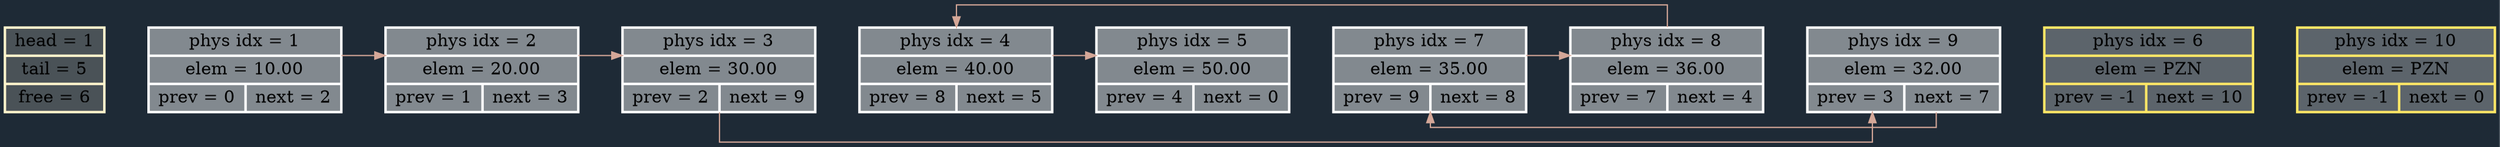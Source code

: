 digraph G{
 rankdir=LR;
 splines=ortho;
 graph [bgcolor="#1E2A36"];
 info[shape="record", style="filled", fillcolor="#4A5257", color = "#FFF4CC", penwidth=2.0, label="head = 1 | tail = 5 | free = 6"];
 1[shape="record", style="filled", fillcolor="#82898F", color = "#FFFFFF", penwidth=2.0, label="phys idx = 1 | elem = 10.00 | {prev = 0 | next = 2}"];
 2[shape="record", style="filled", fillcolor="#82898F", color = "#FFFFFF", penwidth=2.0, label="phys idx = 2 | elem = 20.00 | {prev = 1 | next = 3}"];
 3[shape="record", style="filled", fillcolor="#82898F", color = "#FFFFFF", penwidth=2.0, label="phys idx = 3 | elem = 30.00 | {prev = 2 | next = 9}"];
 4[shape="record", style="filled", fillcolor="#82898F", color = "#FFFFFF", penwidth=2.0, label="phys idx = 4 | elem = 40.00 | {prev = 8 | next = 5}"];
 5[shape="record", style="filled", fillcolor="#82898F", color = "#FFFFFF", penwidth=2.0, label="phys idx = 5 | elem = 50.00 | {prev = 4 | next = 0}"];
 7[shape="record", style="filled", fillcolor="#82898F", color = "#FFFFFF", penwidth=2.0, label="phys idx = 7 | elem = 35.00 | {prev = 9 | next = 8}"];
 8[shape="record", style="filled", fillcolor="#82898F", color = "#FFFFFF", penwidth=2.0, label="phys idx = 8 | elem = 36.00 | {prev = 7 | next = 4}"];
 9[shape="record", style="filled", fillcolor="#82898F", color = "#FFFFFF", penwidth=2.0, label="phys idx = 9 | elem = 32.00 | {prev = 3 | next = 7}"];
 6[shape="record", style="filled", fillcolor="#5C646B", color = "#ffe766", penwidth=2.0, label="phys idx = 6 | elem = PZN | {prev = -1 | next = 10} "];
 10[shape="record", style="filled", fillcolor="#5C646B", color = "#ffe766", penwidth=2.0, label="phys idx = 10 | elem = PZN | {prev = -1 | next = 0} "];
 info -> 1 [style="invis", weight=500]
 1 -> 2 [style="invis", weight=500]
 2 -> 3 [style="invis", weight=500]
 3 -> 4 [style="invis", weight=500]
 4 -> 5 [style="invis", weight=500]
 5 -> 7 [style="invis", weight=500]
 7 -> 8 [style="invis", weight=500]
 8 -> 9 [style="invis", weight=500]
 9 -> 6 [style="invis", weight=1000]
 6 -> 10 [style="invis", weight=500]
 1 -> 2 [color = "#D4A798", penwidth = 1, arrowsize = 0.85]
 2 -> 3 [color = "#D4A798", penwidth = 1, arrowsize = 0.85]
 3 -> 9 [color = "#D4A798", penwidth = 1, arrowsize = 0.85]
 4 -> 5 [color = "#D4A798", penwidth = 1, arrowsize = 0.85]
 7 -> 8 [color = "#D4A798", penwidth = 1, arrowsize = 0.85]
 8 -> 4 [color = "#D4A798", penwidth = 1, arrowsize = 0.85]
 9 -> 7 [color = "#D4A798", penwidth = 1, arrowsize = 0.85]
}

